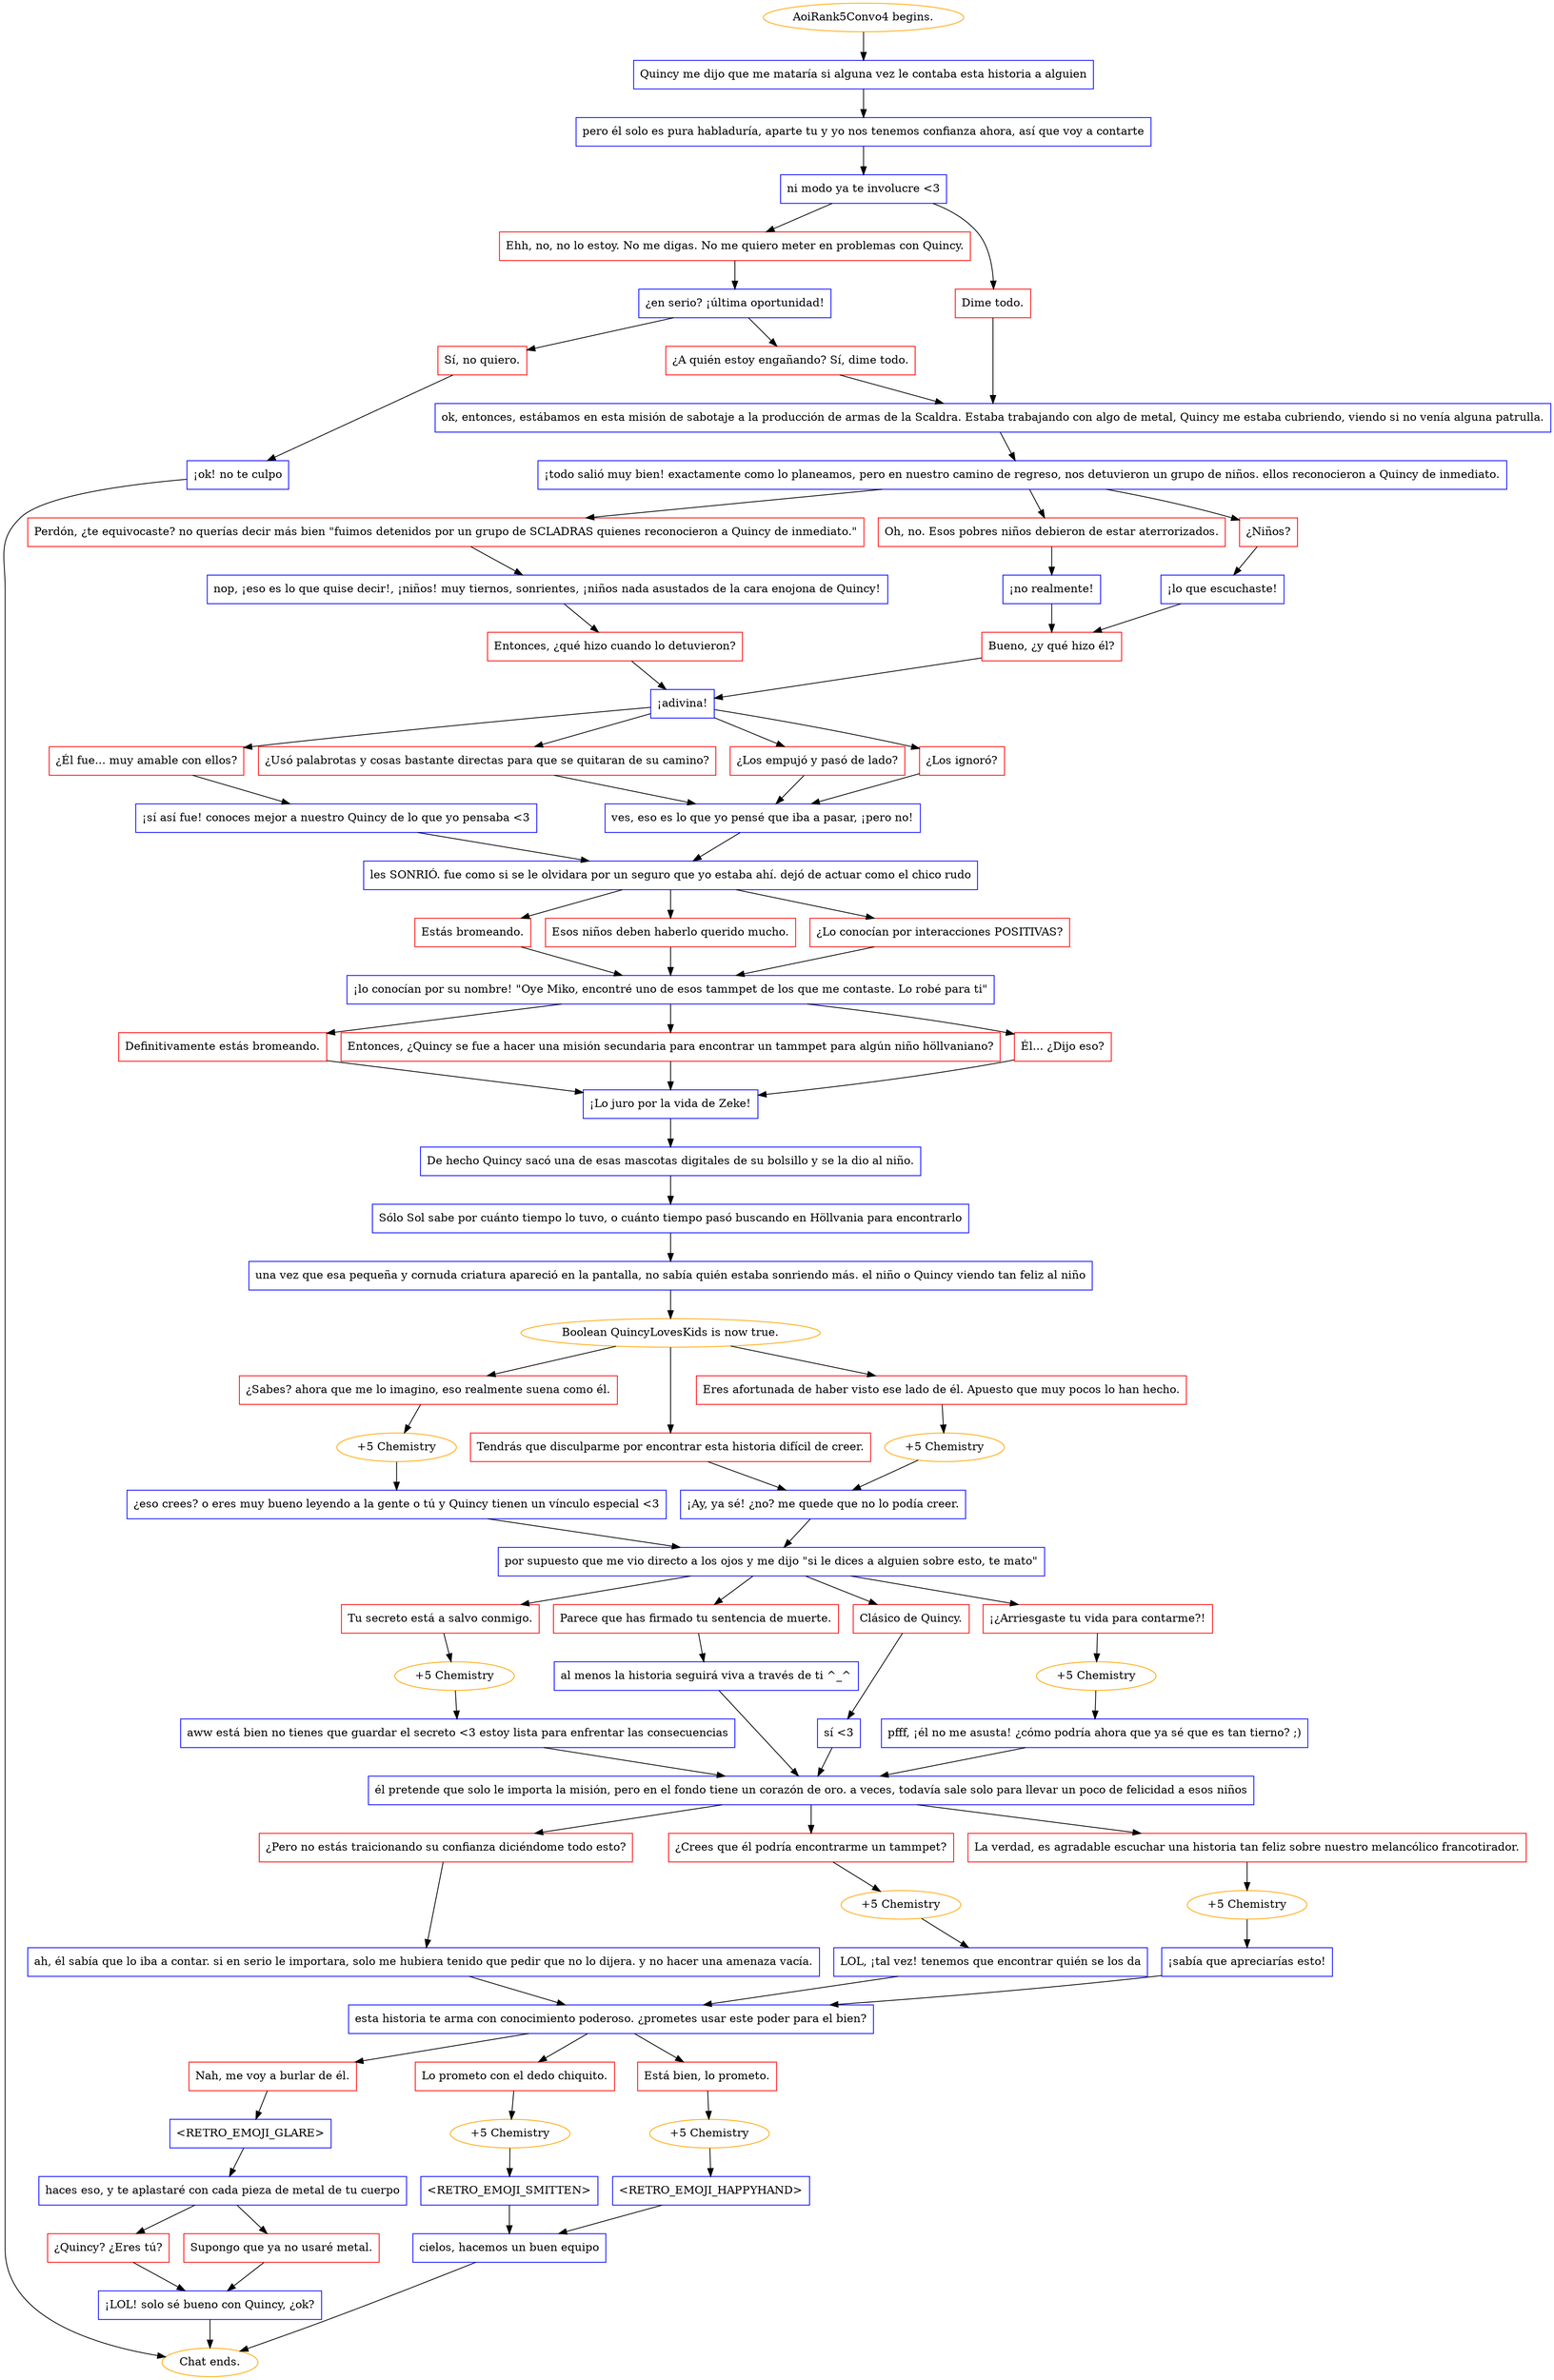 digraph {
	"AoiRank5Convo4 begins." [color=orange];
		"AoiRank5Convo4 begins." -> j6685911;
	j6685911 [label="Quincy me dijo que me mataría si alguna vez le contaba esta historia a alguien",shape=box,color=blue];
		j6685911 -> j2688862000;
	j2688862000 [label="pero él solo es pura habladuría, aparte tu y yo nos tenemos confianza ahora, así que voy a contarte",shape=box,color=blue];
		j2688862000 -> j3891330149;
	j3891330149 [label="ni modo ya te involucre <3",shape=box,color=blue];
		j3891330149 -> j3188389397;
		j3891330149 -> j2496450611;
	j3188389397 [label="Ehh, no, no lo estoy. No me digas. No me quiero meter en problemas con Quincy.",shape=box,color=red];
		j3188389397 -> j811147313;
	j2496450611 [label="Dime todo.",shape=box,color=red];
		j2496450611 -> j963298397;
	j811147313 [label="¿en serio? ¡última oportunidad!",shape=box,color=blue];
		j811147313 -> j4026633451;
		j811147313 -> j3831344265;
	j963298397 [label="ok, entonces, estábamos en esta misión de sabotaje a la producción de armas de la Scaldra. Estaba trabajando con algo de metal, Quincy me estaba cubriendo, viendo si no venía alguna patrulla.",shape=box,color=blue];
		j963298397 -> j2279914022;
	j4026633451 [label="¿A quién estoy engañando? Sí, dime todo.",shape=box,color=red];
		j4026633451 -> j963298397;
	j3831344265 [label="Sí, no quiero.",shape=box,color=red];
		j3831344265 -> j1355219779;
	j2279914022 [label="¡todo salió muy bien! exactamente como lo planeamos, pero en nuestro camino de regreso, nos detuvieron un grupo de niños. ellos reconocieron a Quincy de inmediato.",shape=box,color=blue];
		j2279914022 -> j152096889;
		j2279914022 -> j1092237407;
		j2279914022 -> j2899497461;
	j1355219779 [label="¡ok! no te culpo",shape=box,color=blue];
		j1355219779 -> "Chat ends.";
	j152096889 [label="Perdón, ¿te equivocaste? no querías decir más bien \"fuimos detenidos por un grupo de SCLADRAS quienes reconocieron a Quincy de inmediato.\"",shape=box,color=red];
		j152096889 -> j2210142183;
	j1092237407 [label="Oh, no. Esos pobres niños debieron de estar aterrorizados.",shape=box,color=red];
		j1092237407 -> j1553321054;
	j2899497461 [label="¿Niños?",shape=box,color=red];
		j2899497461 -> j1798261855;
	"Chat ends." [color=orange];
	j2210142183 [label="nop, ¡eso es lo que quise decir!, ¡niños! muy tiernos, sonrientes, ¡niños nada asustados de la cara enojona de Quincy!",shape=box,color=blue];
		j2210142183 -> j2312891813;
	j1553321054 [label="¡no realmente!",shape=box,color=blue];
		j1553321054 -> j2420296413;
	j1798261855 [label="¡lo que escuchaste!",shape=box,color=blue];
		j1798261855 -> j2420296413;
	j2312891813 [label="Entonces, ¿qué hizo cuando lo detuvieron?",shape=box,color=red];
		j2312891813 -> j1862504165;
	j2420296413 [label="Bueno, ¿y qué hizo él?",shape=box,color=red];
		j2420296413 -> j1862504165;
	j1862504165 [label="¡adivina!",shape=box,color=blue];
		j1862504165 -> j3683099350;
		j1862504165 -> j2921679808;
		j1862504165 -> j1647846894;
		j1862504165 -> j3872655505;
	j3683099350 [label="¿Usó palabrotas y cosas bastante directas para que se quitaran de su camino?",shape=box,color=red];
		j3683099350 -> j1799337532;
	j2921679808 [label="¿Los empujó y pasó de lado?",shape=box,color=red];
		j2921679808 -> j1799337532;
	j1647846894 [label="¿Los ignoró?",shape=box,color=red];
		j1647846894 -> j1799337532;
	j3872655505 [label="¿Él fue... muy amable con ellos?",shape=box,color=red];
		j3872655505 -> j1661746353;
	j1799337532 [label="ves, eso es lo que yo pensé que iba a pasar, ¡pero no!",shape=box,color=blue];
		j1799337532 -> j281461862;
	j1661746353 [label="¡sí así fue! conoces mejor a nuestro Quincy de lo que yo pensaba <3",shape=box,color=blue];
		j1661746353 -> j281461862;
	j281461862 [label="les SONRIÓ. fue como si se le olvidara por un seguro que yo estaba ahí. dejó de actuar como el chico rudo",shape=box,color=blue];
		j281461862 -> j3233438841;
		j281461862 -> j3293666696;
		j281461862 -> j3395018079;
	j3233438841 [label="Esos niños deben haberlo querido mucho.",shape=box,color=red];
		j3233438841 -> j4093960807;
	j3293666696 [label="¿Lo conocían por interacciones POSITIVAS?",shape=box,color=red];
		j3293666696 -> j4093960807;
	j3395018079 [label="Estás bromeando.",shape=box,color=red];
		j3395018079 -> j4093960807;
	j4093960807 [label="¡lo conocían por su nombre! \"Oye Miko, encontré uno de esos tammpet de los que me contaste. Lo robé para ti\"",shape=box,color=blue];
		j4093960807 -> j2439802619;
		j4093960807 -> j1802895270;
		j4093960807 -> j1193707623;
	j2439802619 [label="Entonces, ¿Quincy se fue a hacer una misión secundaria para encontrar un tammpet para algún niño höllvaniano?",shape=box,color=red];
		j2439802619 -> j112651047;
	j1802895270 [label="Él... ¿Dijo eso?",shape=box,color=red];
		j1802895270 -> j112651047;
	j1193707623 [label="Definitivamente estás bromeando.",shape=box,color=red];
		j1193707623 -> j112651047;
	j112651047 [label="¡Lo juro por la vida de Zeke!",shape=box,color=blue];
		j112651047 -> j912816556;
	j912816556 [label="De hecho Quincy sacó una de esas mascotas digitales de su bolsillo y se la dio al niño.",shape=box,color=blue];
		j912816556 -> j2001986867;
	j2001986867 [label="Sólo Sol sabe por cuánto tiempo lo tuvo, o cuánto tiempo pasó buscando en Höllvania para encontrarlo",shape=box,color=blue];
		j2001986867 -> j1839340800;
	j1839340800 [label="una vez que esa pequeña y cornuda criatura apareció en la pantalla, no sabía quién estaba sonriendo más. el niño o Quincy viendo tan feliz al niño",shape=box,color=blue];
		j1839340800 -> j1788467663;
	j1788467663 [label="Boolean QuincyLovesKids is now true.",color=orange];
		j1788467663 -> j1341759213;
		j1788467663 -> j3668584353;
		j1788467663 -> j2970400949;
	j1341759213 [label="¿Sabes? ahora que me lo imagino, eso realmente suena como él.",shape=box,color=red];
		j1341759213 -> j3784692314;
	j3668584353 [label="Tendrás que disculparme por encontrar esta historia difícil de creer.",shape=box,color=red];
		j3668584353 -> j1010072579;
	j2970400949 [label="Eres afortunada de haber visto ese lado de él. Apuesto que muy pocos lo han hecho.",shape=box,color=red];
		j2970400949 -> j2160877297;
	j3784692314 [label="+5 Chemistry",color=orange];
		j3784692314 -> j3432791229;
	j1010072579 [label="¡Ay, ya sé! ¿no? me quede que no lo podía creer.",shape=box,color=blue];
		j1010072579 -> j846207125;
	j2160877297 [label="+5 Chemistry",color=orange];
		j2160877297 -> j1010072579;
	j3432791229 [label="¿eso crees? o eres muy bueno leyendo a la gente o tú y Quincy tienen un vínculo especial <3",shape=box,color=blue];
		j3432791229 -> j846207125;
	j846207125 [label="por supuesto que me vio directo a los ojos y me dijo \"si le dices a alguien sobre esto, te mato\"",shape=box,color=blue];
		j846207125 -> j2028236946;
		j846207125 -> j3980312248;
		j846207125 -> j2112440316;
		j846207125 -> j959103449;
	j2028236946 [label="Clásico de Quincy.",shape=box,color=red];
		j2028236946 -> j330977614;
	j3980312248 [label="¡¿Arriesgaste tu vida para contarme?!",shape=box,color=red];
		j3980312248 -> j3074687229;
	j2112440316 [label="Tu secreto está a salvo conmigo.",shape=box,color=red];
		j2112440316 -> j1854525415;
	j959103449 [label="Parece que has firmado tu sentencia de muerte.",shape=box,color=red];
		j959103449 -> j4273428622;
	j330977614 [label="sí <3",shape=box,color=blue];
		j330977614 -> j964484511;
	j3074687229 [label="+5 Chemistry",color=orange];
		j3074687229 -> j4084125867;
	j1854525415 [label="+5 Chemistry",color=orange];
		j1854525415 -> j2047508739;
	j4273428622 [label="al menos la historia seguirá viva a través de ti ^_^",shape=box,color=blue];
		j4273428622 -> j964484511;
	j964484511 [label="él pretende que solo le importa la misión, pero en el fondo tiene un corazón de oro. a veces, todavía sale solo para llevar un poco de felicidad a esos niños",shape=box,color=blue];
		j964484511 -> j4026323077;
		j964484511 -> j1847922044;
		j964484511 -> j1836884048;
	j4084125867 [label="pfff, ¡él no me asusta! ¿cómo podría ahora que ya sé que es tan tierno? ;)",shape=box,color=blue];
		j4084125867 -> j964484511;
	j2047508739 [label="aww está bien no tienes que guardar el secreto <3 estoy lista para enfrentar las consecuencias",shape=box,color=blue];
		j2047508739 -> j964484511;
	j4026323077 [label="¿Crees que él podría encontrarme un tammpet?",shape=box,color=red];
		j4026323077 -> j2410061787;
	j1847922044 [label="La verdad, es agradable escuchar una historia tan feliz sobre nuestro melancólico francotirador.",shape=box,color=red];
		j1847922044 -> j1092392805;
	j1836884048 [label="¿Pero no estás traicionando su confianza diciéndome todo esto?",shape=box,color=red];
		j1836884048 -> j1019471546;
	j2410061787 [label="+5 Chemistry",color=orange];
		j2410061787 -> j3942337402;
	j1092392805 [label="+5 Chemistry",color=orange];
		j1092392805 -> j2042357103;
	j1019471546 [label="ah, él sabía que lo iba a contar. si en serio le importara, solo me hubiera tenido que pedir que no lo dijera. y no hacer una amenaza vacía.",shape=box,color=blue];
		j1019471546 -> j530141432;
	j3942337402 [label="LOL, ¡tal vez! tenemos que encontrar quién se los da",shape=box,color=blue];
		j3942337402 -> j530141432;
	j2042357103 [label="¡sabía que apreciarías esto!",shape=box,color=blue];
		j2042357103 -> j530141432;
	j530141432 [label="esta historia te arma con conocimiento poderoso. ¿prometes usar este poder para el bien?",shape=box,color=blue];
		j530141432 -> j1969338221;
		j530141432 -> j2136571677;
		j530141432 -> j463873259;
	j1969338221 [label="Está bien, lo prometo.",shape=box,color=red];
		j1969338221 -> j2998813842;
	j2136571677 [label="Lo prometo con el dedo chiquito.",shape=box,color=red];
		j2136571677 -> j2873514109;
	j463873259 [label="Nah, me voy a burlar de él.",shape=box,color=red];
		j463873259 -> j911214975;
	j2998813842 [label="+5 Chemistry",color=orange];
		j2998813842 -> j3519024001;
	j2873514109 [label="+5 Chemistry",color=orange];
		j2873514109 -> j191056384;
	j911214975 [label="<RETRO_EMOJI_GLARE>",shape=box,color=blue];
		j911214975 -> j2505704251;
	j3519024001 [label="<RETRO_EMOJI_HAPPYHAND>",shape=box,color=blue];
		j3519024001 -> j4024003155;
	j191056384 [label="<RETRO_EMOJI_SMITTEN>",shape=box,color=blue];
		j191056384 -> j4024003155;
	j2505704251 [label="haces eso, y te aplastaré con cada pieza de metal de tu cuerpo",shape=box,color=blue];
		j2505704251 -> j639325421;
		j2505704251 -> j2850359857;
	j4024003155 [label="cielos, hacemos un buen equipo",shape=box,color=blue];
		j4024003155 -> "Chat ends.";
	j639325421 [label="¿Quincy? ¿Eres tú?",shape=box,color=red];
		j639325421 -> j2960238090;
	j2850359857 [label="Supongo que ya no usaré metal.",shape=box,color=red];
		j2850359857 -> j2960238090;
	j2960238090 [label="¡LOL! solo sé bueno con Quincy, ¿ok?",shape=box,color=blue];
		j2960238090 -> "Chat ends.";
}